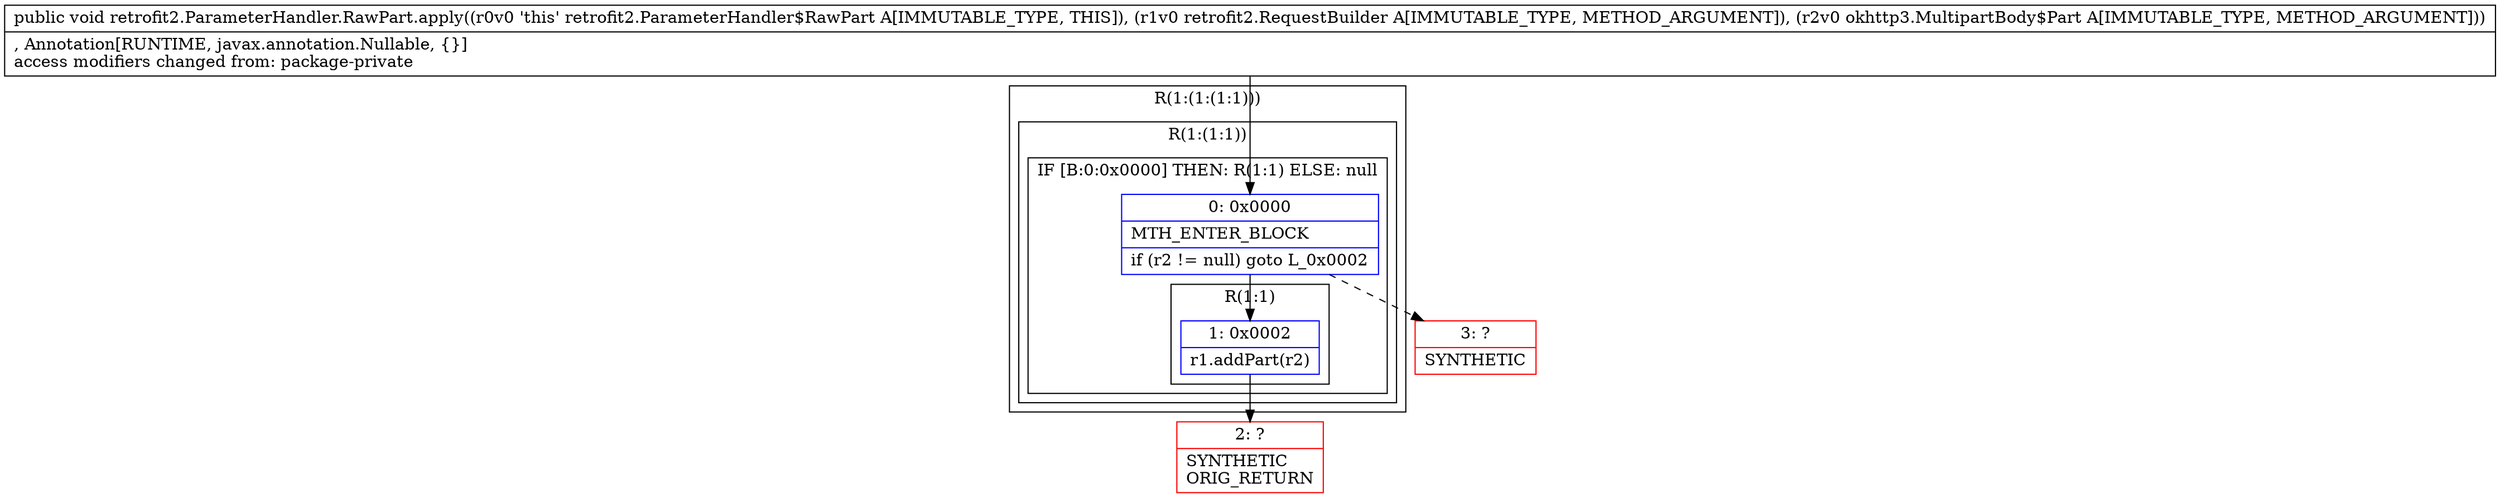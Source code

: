 digraph "CFG forretrofit2.ParameterHandler.RawPart.apply(Lretrofit2\/RequestBuilder;Lokhttp3\/MultipartBody$Part;)V" {
subgraph cluster_Region_1320830633 {
label = "R(1:(1:(1:1)))";
node [shape=record,color=blue];
subgraph cluster_Region_63782790 {
label = "R(1:(1:1))";
node [shape=record,color=blue];
subgraph cluster_IfRegion_650132959 {
label = "IF [B:0:0x0000] THEN: R(1:1) ELSE: null";
node [shape=record,color=blue];
Node_0 [shape=record,label="{0\:\ 0x0000|MTH_ENTER_BLOCK\l|if (r2 != null) goto L_0x0002\l}"];
subgraph cluster_Region_135058954 {
label = "R(1:1)";
node [shape=record,color=blue];
Node_1 [shape=record,label="{1\:\ 0x0002|r1.addPart(r2)\l}"];
}
}
}
}
Node_2 [shape=record,color=red,label="{2\:\ ?|SYNTHETIC\lORIG_RETURN\l}"];
Node_3 [shape=record,color=red,label="{3\:\ ?|SYNTHETIC\l}"];
MethodNode[shape=record,label="{public void retrofit2.ParameterHandler.RawPart.apply((r0v0 'this' retrofit2.ParameterHandler$RawPart A[IMMUTABLE_TYPE, THIS]), (r1v0 retrofit2.RequestBuilder A[IMMUTABLE_TYPE, METHOD_ARGUMENT]), (r2v0 okhttp3.MultipartBody$Part A[IMMUTABLE_TYPE, METHOD_ARGUMENT]))  | , Annotation[RUNTIME, javax.annotation.Nullable, \{\}]\laccess modifiers changed from: package\-private\l}"];
MethodNode -> Node_0;
Node_0 -> Node_1;
Node_0 -> Node_3[style=dashed];
Node_1 -> Node_2;
}

